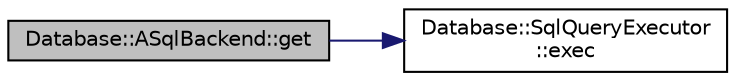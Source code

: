 digraph "Database::ASqlBackend::get"
{
 // LATEX_PDF_SIZE
  edge [fontname="Helvetica",fontsize="10",labelfontname="Helvetica",labelfontsize="10"];
  node [fontname="Helvetica",fontsize="10",shape=record];
  rankdir="LR";
  Node1 [label="Database::ASqlBackend::get",height=0.2,width=0.4,color="black", fillcolor="grey75", style="filled", fontcolor="black",tooltip="get flag value"];
  Node1 -> Node2 [color="midnightblue",fontsize="10",style="solid",fontname="Helvetica"];
  Node2 [label="Database::SqlQueryExecutor\l::exec",height=0.2,width=0.4,color="black", fillcolor="white", style="filled",URL="$class_database_1_1_sql_query_executor.html#a92b20d0dac92b5fa49b9184f8e341a94",tooltip=" "];
}
